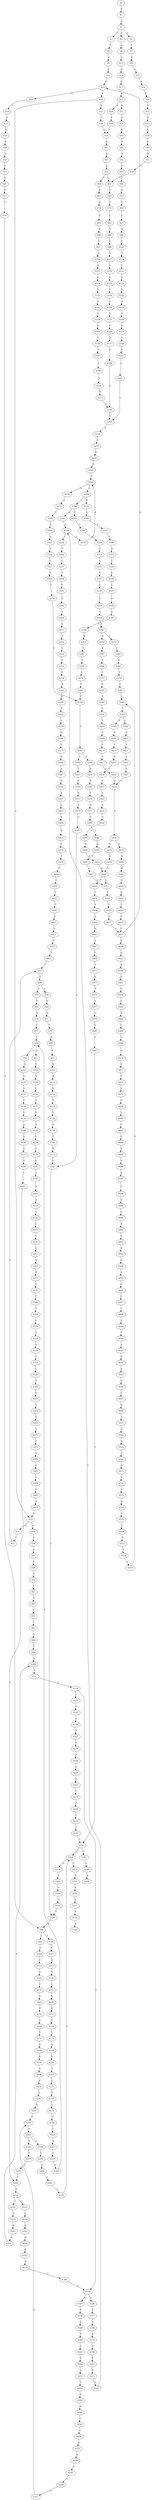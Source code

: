strict digraph  {
	S0 -> S1 [ label = G ];
	S1 -> S2 [ label = G ];
	S2 -> S3 [ label = T ];
	S2 -> S4 [ label = G ];
	S2 -> S5 [ label = C ];
	S3 -> S6 [ label = C ];
	S4 -> S7 [ label = C ];
	S5 -> S8 [ label = A ];
	S6 -> S9 [ label = C ];
	S7 -> S10 [ label = T ];
	S8 -> S11 [ label = C ];
	S9 -> S12 [ label = C ];
	S10 -> S13 [ label = C ];
	S11 -> S14 [ label = C ];
	S12 -> S15 [ label = G ];
	S13 -> S16 [ label = A ];
	S14 -> S17 [ label = G ];
	S15 -> S18 [ label = A ];
	S15 -> S19 [ label = G ];
	S16 -> S20 [ label = C ];
	S17 -> S21 [ label = A ];
	S18 -> S22 [ label = G ];
	S18 -> S23 [ label = A ];
	S19 -> S24 [ label = A ];
	S20 -> S25 [ label = G ];
	S21 -> S26 [ label = G ];
	S21 -> S27 [ label = A ];
	S22 -> S28 [ label = T ];
	S23 -> S29 [ label = A ];
	S23 -> S30 [ label = G ];
	S24 -> S31 [ label = G ];
	S25 -> S32 [ label = T ];
	S26 -> S33 [ label = T ];
	S27 -> S34 [ label = T ];
	S28 -> S35 [ label = C ];
	S29 -> S36 [ label = G ];
	S30 -> S37 [ label = T ];
	S31 -> S38 [ label = G ];
	S32 -> S39 [ label = C ];
	S33 -> S35 [ label = C ];
	S34 -> S40 [ label = G ];
	S35 -> S41 [ label = C ];
	S36 -> S42 [ label = T ];
	S37 -> S43 [ label = C ];
	S38 -> S44 [ label = C ];
	S39 -> S45 [ label = C ];
	S40 -> S46 [ label = T ];
	S41 -> S47 [ label = A ];
	S42 -> S48 [ label = G ];
	S43 -> S49 [ label = G ];
	S44 -> S50 [ label = G ];
	S45 -> S51 [ label = A ];
	S46 -> S52 [ label = A ];
	S47 -> S53 [ label = G ];
	S48 -> S54 [ label = T ];
	S49 -> S55 [ label = C ];
	S49 -> S56 [ label = A ];
	S50 -> S57 [ label = T ];
	S51 -> S58 [ label = G ];
	S52 -> S59 [ label = G ];
	S53 -> S60 [ label = T ];
	S53 -> S61 [ label = C ];
	S54 -> S62 [ label = C ];
	S55 -> S63 [ label = G ];
	S56 -> S64 [ label = G ];
	S57 -> S65 [ label = G ];
	S58 -> S61 [ label = C ];
	S59 -> S66 [ label = T ];
	S60 -> S67 [ label = A ];
	S61 -> S68 [ label = T ];
	S62 -> S69 [ label = G ];
	S63 -> S70 [ label = G ];
	S64 -> S71 [ label = G ];
	S65 -> S72 [ label = G ];
	S66 -> S73 [ label = T ];
	S67 -> S74 [ label = G ];
	S68 -> S75 [ label = T ];
	S69 -> S76 [ label = T ];
	S70 -> S77 [ label = C ];
	S71 -> S78 [ label = T ];
	S72 -> S79 [ label = T ];
	S73 -> S80 [ label = T ];
	S74 -> S81 [ label = G ];
	S75 -> S82 [ label = C ];
	S76 -> S83 [ label = C ];
	S77 -> S84 [ label = T ];
	S78 -> S85 [ label = A ];
	S79 -> S86 [ label = A ];
	S80 -> S87 [ label = C ];
	S81 -> S88 [ label = G ];
	S82 -> S89 [ label = A ];
	S83 -> S90 [ label = G ];
	S84 -> S91 [ label = A ];
	S84 -> S92 [ label = G ];
	S85 -> S93 [ label = T ];
	S86 -> S94 [ label = T ];
	S86 -> S95 [ label = C ];
	S87 -> S96 [ label = A ];
	S88 -> S97 [ label = T ];
	S89 -> S98 [ label = C ];
	S90 -> S99 [ label = G ];
	S91 -> S100 [ label = T ];
	S92 -> S101 [ label = G ];
	S93 -> S102 [ label = A ];
	S94 -> S103 [ label = G ];
	S95 -> S104 [ label = C ];
	S96 -> S105 [ label = C ];
	S97 -> S106 [ label = C ];
	S98 -> S107 [ label = G ];
	S99 -> S108 [ label = A ];
	S100 -> S109 [ label = A ];
	S101 -> S110 [ label = A ];
	S102 -> S111 [ label = A ];
	S103 -> S112 [ label = A ];
	S104 -> S113 [ label = G ];
	S105 -> S114 [ label = T ];
	S106 -> S115 [ label = A ];
	S107 -> S116 [ label = C ];
	S108 -> S117 [ label = A ];
	S109 -> S118 [ label = G ];
	S110 -> S119 [ label = A ];
	S111 -> S120 [ label = G ];
	S112 -> S121 [ label = G ];
	S113 -> S122 [ label = G ];
	S114 -> S123 [ label = C ];
	S115 -> S124 [ label = C ];
	S116 -> S125 [ label = C ];
	S117 -> S126 [ label = C ];
	S118 -> S127 [ label = T ];
	S119 -> S128 [ label = T ];
	S120 -> S129 [ label = T ];
	S121 -> S130 [ label = C ];
	S122 -> S131 [ label = T ];
	S123 -> S132 [ label = C ];
	S124 -> S133 [ label = T ];
	S125 -> S134 [ label = C ];
	S126 -> S135 [ label = A ];
	S126 -> S136 [ label = T ];
	S127 -> S137 [ label = A ];
	S128 -> S138 [ label = G ];
	S129 -> S139 [ label = C ];
	S130 -> S140 [ label = G ];
	S131 -> S141 [ label = G ];
	S132 -> S142 [ label = T ];
	S133 -> S143 [ label = C ];
	S134 -> S144 [ label = T ];
	S135 -> S145 [ label = G ];
	S136 -> S146 [ label = G ];
	S136 -> S147 [ label = A ];
	S137 -> S148 [ label = G ];
	S138 -> S149 [ label = G ];
	S139 -> S150 [ label = G ];
	S140 -> S151 [ label = G ];
	S141 -> S152 [ label = G ];
	S142 -> S153 [ label = T ];
	S143 -> S154 [ label = G ];
	S144 -> S155 [ label = T ];
	S145 -> S156 [ label = G ];
	S146 -> S157 [ label = C ];
	S147 -> S158 [ label = C ];
	S148 -> S159 [ label = C ];
	S149 -> S160 [ label = G ];
	S150 -> S161 [ label = T ];
	S151 -> S162 [ label = T ];
	S152 -> S163 [ label = T ];
	S153 -> S164 [ label = T ];
	S154 -> S165 [ label = C ];
	S155 -> S166 [ label = C ];
	S156 -> S167 [ label = A ];
	S157 -> S168 [ label = A ];
	S158 -> S169 [ label = A ];
	S159 -> S170 [ label = C ];
	S160 -> S171 [ label = G ];
	S161 -> S172 [ label = G ];
	S162 -> S173 [ label = C ];
	S163 -> S174 [ label = T ];
	S164 -> S175 [ label = C ];
	S165 -> S176 [ label = T ];
	S166 -> S177 [ label = A ];
	S167 -> S178 [ label = A ];
	S168 -> S179 [ label = A ];
	S169 -> S180 [ label = A ];
	S170 -> S181 [ label = G ];
	S171 -> S182 [ label = T ];
	S172 -> S183 [ label = G ];
	S173 -> S184 [ label = G ];
	S174 -> S185 [ label = A ];
	S175 -> S186 [ label = A ];
	S176 -> S187 [ label = T ];
	S177 -> S188 [ label = T ];
	S178 -> S189 [ label = T ];
	S179 -> S190 [ label = C ];
	S180 -> S191 [ label = C ];
	S181 -> S192 [ label = A ];
	S182 -> S193 [ label = C ];
	S183 -> S194 [ label = T ];
	S184 -> S195 [ label = C ];
	S185 -> S196 [ label = G ];
	S186 -> S197 [ label = T ];
	S187 -> S198 [ label = C ];
	S188 -> S199 [ label = C ];
	S189 -> S200 [ label = A ];
	S190 -> S201 [ label = C ];
	S191 -> S202 [ label = G ];
	S192 -> S203 [ label = A ];
	S193 -> S204 [ label = C ];
	S194 -> S86 [ label = A ];
	S195 -> S205 [ label = A ];
	S196 -> S206 [ label = A ];
	S197 -> S207 [ label = C ];
	S198 -> S208 [ label = A ];
	S199 -> S209 [ label = C ];
	S200 -> S210 [ label = G ];
	S201 -> S211 [ label = A ];
	S202 -> S212 [ label = A ];
	S203 -> S213 [ label = A ];
	S204 -> S214 [ label = G ];
	S205 -> S215 [ label = C ];
	S206 -> S216 [ label = A ];
	S207 -> S209 [ label = C ];
	S208 -> S217 [ label = T ];
	S209 -> S218 [ label = A ];
	S210 -> S219 [ label = T ];
	S211 -> S220 [ label = G ];
	S212 -> S221 [ label = A ];
	S213 -> S222 [ label = C ];
	S214 -> S223 [ label = C ];
	S214 -> S224 [ label = T ];
	S215 -> S225 [ label = G ];
	S216 -> S226 [ label = G ];
	S217 -> S199 [ label = C ];
	S218 -> S227 [ label = G ];
	S219 -> S228 [ label = C ];
	S220 -> S229 [ label = A ];
	S221 -> S230 [ label = A ];
	S222 -> S231 [ label = C ];
	S223 -> S232 [ label = C ];
	S224 -> S233 [ label = C ];
	S225 -> S234 [ label = C ];
	S226 -> S235 [ label = G ];
	S227 -> S236 [ label = A ];
	S228 -> S237 [ label = T ];
	S229 -> S238 [ label = C ];
	S229 -> S239 [ label = A ];
	S230 -> S240 [ label = A ];
	S231 -> S241 [ label = C ];
	S232 -> S242 [ label = G ];
	S233 -> S243 [ label = G ];
	S234 -> S244 [ label = G ];
	S235 -> S245 [ label = G ];
	S236 -> S246 [ label = A ];
	S237 -> S247 [ label = C ];
	S238 -> S248 [ label = T ];
	S239 -> S249 [ label = C ];
	S240 -> S250 [ label = C ];
	S241 -> S251 [ label = C ];
	S242 -> S252 [ label = G ];
	S243 -> S253 [ label = G ];
	S244 -> S254 [ label = C ];
	S245 -> S255 [ label = G ];
	S246 -> S249 [ label = C ];
	S247 -> S256 [ label = T ];
	S248 -> S257 [ label = C ];
	S249 -> S258 [ label = C ];
	S249 -> S259 [ label = A ];
	S250 -> S260 [ label = A ];
	S251 -> S261 [ label = G ];
	S252 -> S262 [ label = A ];
	S253 -> S108 [ label = A ];
	S254 -> S263 [ label = G ];
	S255 -> S264 [ label = T ];
	S255 -> S265 [ label = G ];
	S256 -> S266 [ label = C ];
	S256 -> S267 [ label = G ];
	S257 -> S268 [ label = C ];
	S258 -> S269 [ label = A ];
	S258 -> S270 [ label = G ];
	S259 -> S271 [ label = G ];
	S260 -> S272 [ label = G ];
	S261 -> S273 [ label = A ];
	S262 -> S274 [ label = A ];
	S263 -> S275 [ label = G ];
	S264 -> S276 [ label = C ];
	S265 -> S277 [ label = T ];
	S266 -> S278 [ label = T ];
	S266 -> S279 [ label = G ];
	S267 -> S280 [ label = T ];
	S268 -> S281 [ label = C ];
	S269 -> S282 [ label = G ];
	S269 -> S283 [ label = C ];
	S270 -> S284 [ label = G ];
	S271 -> S285 [ label = C ];
	S272 -> S286 [ label = A ];
	S273 -> S287 [ label = C ];
	S274 -> S288 [ label = C ];
	S275 -> S289 [ label = C ];
	S276 -> S290 [ label = T ];
	S277 -> S291 [ label = C ];
	S278 -> S292 [ label = G ];
	S279 -> S293 [ label = T ];
	S280 -> S294 [ label = A ];
	S281 -> S295 [ label = A ];
	S282 -> S229 [ label = A ];
	S283 -> S296 [ label = C ];
	S284 -> S297 [ label = A ];
	S285 -> S298 [ label = C ];
	S286 -> S299 [ label = A ];
	S287 -> S300 [ label = T ];
	S288 -> S136 [ label = T ];
	S289 -> S84 [ label = T ];
	S290 -> S301 [ label = C ];
	S291 -> S204 [ label = C ];
	S292 -> S302 [ label = A ];
	S293 -> S303 [ label = G ];
	S295 -> S304 [ label = T ];
	S296 -> S305 [ label = A ];
	S297 -> S306 [ label = C ];
	S298 -> S307 [ label = G ];
	S299 -> S308 [ label = G ];
	S300 -> S309 [ label = A ];
	S301 -> S310 [ label = T ];
	S302 -> S311 [ label = G ];
	S303 -> S312 [ label = G ];
	S304 -> S313 [ label = C ];
	S305 -> S314 [ label = C ];
	S306 -> S315 [ label = G ];
	S307 -> S316 [ label = T ];
	S308 -> S317 [ label = G ];
	S309 -> S318 [ label = G ];
	S310 -> S266 [ label = C ];
	S311 -> S319 [ label = T ];
	S312 -> S194 [ label = T ];
	S313 -> S320 [ label = T ];
	S314 -> S321 [ label = C ];
	S315 -> S322 [ label = C ];
	S316 -> S323 [ label = C ];
	S317 -> S245 [ label = G ];
	S318 -> S324 [ label = A ];
	S319 -> S325 [ label = A ];
	S320 -> S326 [ label = G ];
	S321 -> S327 [ label = C ];
	S322 -> S328 [ label = C ];
	S323 -> S329 [ label = C ];
	S324 -> S330 [ label = A ];
	S326 -> S331 [ label = C ];
	S327 -> S332 [ label = C ];
	S328 -> S333 [ label = C ];
	S329 -> S334 [ label = T ];
	S330 -> S335 [ label = T ];
	S331 -> S336 [ label = C ];
	S332 -> S337 [ label = T ];
	S333 -> S338 [ label = A ];
	S334 -> S339 [ label = C ];
	S335 -> S340 [ label = C ];
	S336 -> S341 [ label = A ];
	S337 -> S342 [ label = T ];
	S338 -> S343 [ label = T ];
	S339 -> S344 [ label = T ];
	S340 -> S345 [ label = G ];
	S341 -> S346 [ label = G ];
	S342 -> S347 [ label = C ];
	S343 -> S348 [ label = C ];
	S344 -> S349 [ label = T ];
	S344 -> S350 [ label = G ];
	S345 -> S351 [ label = G ];
	S346 -> S352 [ label = T ];
	S347 -> S353 [ label = C ];
	S347 -> S354 [ label = G ];
	S348 -> S355 [ label = G ];
	S349 -> S356 [ label = C ];
	S350 -> S357 [ label = T ];
	S351 -> S358 [ label = G ];
	S352 -> S359 [ label = C ];
	S353 -> S360 [ label = T ];
	S354 -> S361 [ label = A ];
	S355 -> S362 [ label = T ];
	S356 -> S363 [ label = T ];
	S357 -> S364 [ label = C ];
	S358 -> S365 [ label = T ];
	S359 -> S366 [ label = G ];
	S360 -> S367 [ label = G ];
	S361 -> S368 [ label = T ];
	S362 -> S369 [ label = C ];
	S363 -> S370 [ label = C ];
	S364 -> S371 [ label = G ];
	S365 -> S372 [ label = A ];
	S366 -> S373 [ label = T ];
	S367 -> S374 [ label = T ];
	S368 -> S375 [ label = C ];
	S369 -> S376 [ label = C ];
	S370 -> S377 [ label = G ];
	S371 -> S378 [ label = T ];
	S372 -> S379 [ label = T ];
	S373 -> S380 [ label = A ];
	S374 -> S381 [ label = C ];
	S375 -> S382 [ label = G ];
	S376 -> S383 [ label = T ];
	S377 -> S384 [ label = G ];
	S378 -> S385 [ label = G ];
	S379 -> S386 [ label = C ];
	S380 -> S387 [ label = A ];
	S381 -> S388 [ label = C ];
	S382 -> S389 [ label = T ];
	S383 -> S339 [ label = C ];
	S384 -> S390 [ label = A ];
	S385 -> S183 [ label = G ];
	S386 -> S391 [ label = C ];
	S387 -> S392 [ label = G ];
	S388 -> S393 [ label = T ];
	S389 -> S394 [ label = T ];
	S390 -> S395 [ label = G ];
	S391 -> S396 [ label = C ];
	S392 -> S397 [ label = A ];
	S393 -> S398 [ label = A ];
	S393 -> S399 [ label = T ];
	S394 -> S400 [ label = T ];
	S395 -> S401 [ label = A ];
	S396 -> S402 [ label = G ];
	S397 -> S403 [ label = C ];
	S398 -> S404 [ label = C ];
	S399 -> S405 [ label = G ];
	S400 -> S406 [ label = G ];
	S401 -> S407 [ label = G ];
	S402 -> S408 [ label = A ];
	S403 -> S409 [ label = G ];
	S404 -> S410 [ label = T ];
	S405 -> S411 [ label = T ];
	S406 -> S412 [ label = T ];
	S407 -> S413 [ label = G ];
	S408 -> S23 [ label = A ];
	S409 -> S414 [ label = G ];
	S410 -> S415 [ label = A ];
	S411 -> S416 [ label = A ];
	S412 -> S417 [ label = A ];
	S413 -> S418 [ label = T ];
	S414 -> S419 [ label = C ];
	S415 -> S420 [ label = C ];
	S416 -> S421 [ label = G ];
	S417 -> S422 [ label = G ];
	S418 -> S423 [ label = C ];
	S419 -> S424 [ label = T ];
	S420 -> S425 [ label = C ];
	S421 -> S426 [ label = G ];
	S422 -> S426 [ label = G ];
	S423 -> S427 [ label = C ];
	S424 -> S428 [ label = C ];
	S425 -> S429 [ label = A ];
	S426 -> S430 [ label = A ];
	S427 -> S431 [ label = C ];
	S428 -> S432 [ label = T ];
	S429 -> S433 [ label = G ];
	S430 -> S434 [ label = G ];
	S430 -> S435 [ label = A ];
	S431 -> S436 [ label = A ];
	S431 -> S15 [ label = G ];
	S432 -> S437 [ label = C ];
	S433 -> S438 [ label = G ];
	S434 -> S439 [ label = A ];
	S435 -> S440 [ label = A ];
	S436 -> S441 [ label = G ];
	S437 -> S442 [ label = G ];
	S438 -> S443 [ label = A ];
	S439 -> S444 [ label = G ];
	S440 -> S445 [ label = G ];
	S441 -> S446 [ label = A ];
	S442 -> S447 [ label = A ];
	S443 -> S448 [ label = G ];
	S444 -> S449 [ label = T ];
	S444 -> S413 [ label = G ];
	S445 -> S450 [ label = G ];
	S446 -> S451 [ label = G ];
	S447 -> S452 [ label = A ];
	S448 -> S453 [ label = A ];
	S449 -> S454 [ label = C ];
	S450 -> S455 [ label = T ];
	S451 -> S456 [ label = C ];
	S452 -> S457 [ label = G ];
	S453 -> S444 [ label = G ];
	S454 -> S458 [ label = A ];
	S455 -> S459 [ label = C ];
	S456 -> S460 [ label = C ];
	S457 -> S461 [ label = T ];
	S458 -> S462 [ label = G ];
	S459 -> S463 [ label = C ];
	S460 -> S464 [ label = A ];
	S461 -> S43 [ label = C ];
	S462 -> S465 [ label = G ];
	S463 -> S431 [ label = C ];
	S464 -> S466 [ label = C ];
	S465 -> S467 [ label = A ];
	S466 -> S468 [ label = G ];
	S467 -> S469 [ label = C ];
	S468 -> S470 [ label = G ];
	S469 -> S471 [ label = C ];
	S470 -> S472 [ label = T ];
	S471 -> S473 [ label = A ];
	S472 -> S474 [ label = T ];
	S473 -> S475 [ label = G ];
	S474 -> S476 [ label = A ];
	S475 -> S477 [ label = T ];
	S476 -> S478 [ label = C ];
	S477 -> S479 [ label = C ];
	S478 -> S480 [ label = T ];
	S479 -> S481 [ label = T ];
	S480 -> S482 [ label = G ];
	S481 -> S483 [ label = C ];
	S482 -> S484 [ label = C ];
	S483 -> S256 [ label = T ];
	S484 -> S485 [ label = A ];
	S485 -> S486 [ label = G ];
	S486 -> S487 [ label = A ];
	S487 -> S488 [ label = C ];
	S488 -> S489 [ label = G ];
	S489 -> S490 [ label = G ];
	S490 -> S491 [ label = A ];
	S491 -> S492 [ label = C ];
	S492 -> S493 [ label = A ];
	S493 -> S494 [ label = C ];
	S494 -> S495 [ label = A ];
	S495 -> S496 [ label = C ];
	S496 -> S497 [ label = C ];
	S497 -> S498 [ label = T ];
	S498 -> S499 [ label = C ];
	S499 -> S500 [ label = T ];
	S500 -> S501 [ label = A ];
	S501 -> S502 [ label = G ];
	S502 -> S503 [ label = A ];
	S503 -> S504 [ label = A ];
	S504 -> S505 [ label = C ];
	S505 -> S506 [ label = G ];
	S506 -> S507 [ label = A ];
	S507 -> S508 [ label = G ];
	S508 -> S509 [ label = G ];
	S509 -> S510 [ label = T ];
	S510 -> S511 [ label = G ];
	S511 -> S512 [ label = T ];
	S512 -> S513 [ label = C ];
	S513 -> S514 [ label = C ];
	S514 -> S515 [ label = C ];
	S515 -> S516 [ label = T ];
	S516 -> S517 [ label = G ];
	S517 -> S518 [ label = T ];
	S518 -> S519 [ label = C ];
	S519 -> S388 [ label = C ];
}
